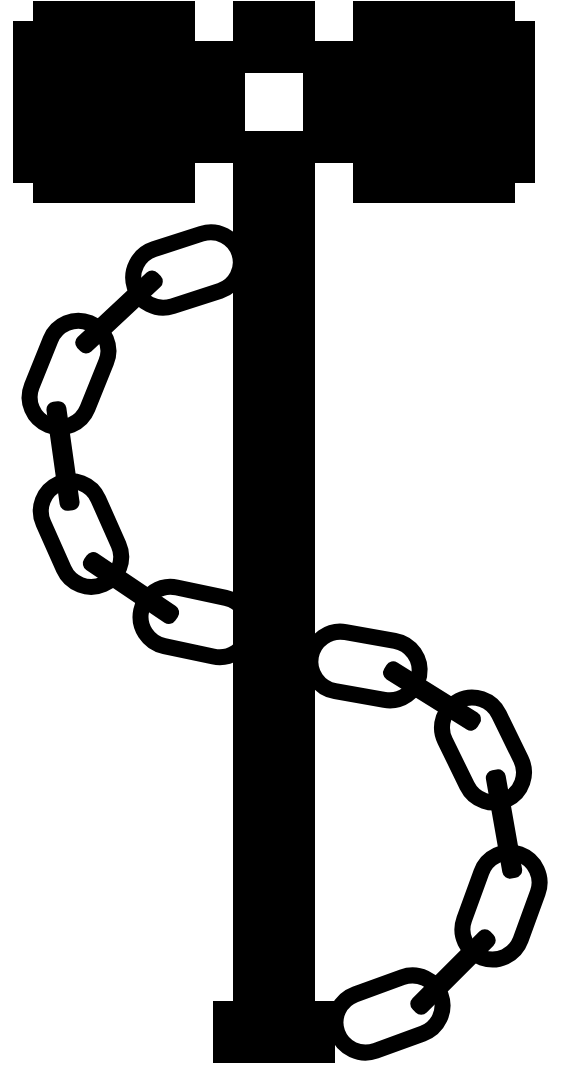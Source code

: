 <mxfile version="12.0.0" type="github" pages="1"><diagram id="gkzGoUw0bsOJUKgKwz_q" name="Page-1"><mxGraphModel dx="1422" dy="794" grid="1" gridSize="10" guides="1" tooltips="1" connect="1" arrows="1" fold="1" page="1" pageScale="1" pageWidth="827" pageHeight="1169" math="0" shadow="0"><root><mxCell id="0"/><mxCell id="1" parent="0"/><mxCell id="Nxwde-YuAzNqMTdSjijO-25" value="" style="edgeStyle=orthogonalEdgeStyle;curved=1;rounded=0;jumpSize=7;orthogonalLoop=1;jettySize=auto;html=1;startSize=6;strokeColor=#FF3333;strokeWidth=8;" parent="1" source="Nxwde-YuAzNqMTdSjijO-2" edge="1"><mxGeometry relative="1" as="geometry"><mxPoint x="180" y="310" as="targetPoint"/></mxGeometry></mxCell><mxCell id="Nxwde-YuAzNqMTdSjijO-2" value="" style="rounded=0;whiteSpace=wrap;html=1;fillColor=#000000;strokeColor=#000000;" parent="1" vertex="1"><mxGeometry x="260" y="280" width="80" height="60" as="geometry"/></mxCell><mxCell id="Nxwde-YuAzNqMTdSjijO-3" value="" style="rounded=0;whiteSpace=wrap;html=1;fillColor=#000000;strokeColor=#000000;" parent="1" vertex="1"><mxGeometry x="180" y="260" width="80" height="100" as="geometry"/></mxCell><mxCell id="Nxwde-YuAzNqMTdSjijO-4" value="" style="rounded=0;whiteSpace=wrap;html=1;fillColor=#000000;strokeColor=#000000;" parent="1" vertex="1"><mxGeometry x="340" y="260" width="80" height="100" as="geometry"/></mxCell><mxCell id="Nxwde-YuAzNqMTdSjijO-6" value="" style="rounded=0;whiteSpace=wrap;html=1;fillColor=#000000;strokeColor=#000000;" parent="1" vertex="1"><mxGeometry x="280" y="260" width="40" height="500" as="geometry"/></mxCell><mxCell id="Nxwde-YuAzNqMTdSjijO-7" value="" style="rounded=0;whiteSpace=wrap;html=1;fillColor=#000000;strokeColor=#000000;" parent="1" vertex="1"><mxGeometry x="170" y="270" width="10" height="80" as="geometry"/></mxCell><mxCell id="Nxwde-YuAzNqMTdSjijO-8" value="" style="rounded=0;whiteSpace=wrap;html=1;fillColor=#000000;strokeColor=#000000;" parent="1" vertex="1"><mxGeometry x="420" y="270" width="10" height="80" as="geometry"/></mxCell><mxCell id="Nxwde-YuAzNqMTdSjijO-9" value="" style="rounded=0;whiteSpace=wrap;html=1;fillColor=#000000;strokeColor=#000000;" parent="1" vertex="1"><mxGeometry x="270" y="760" width="60" height="30" as="geometry"/></mxCell><mxCell id="Nxwde-YuAzNqMTdSjijO-22" value="" style="whiteSpace=wrap;html=1;aspect=fixed;" parent="1" vertex="1"><mxGeometry x="285" y="295" width="30" height="30" as="geometry"/></mxCell><mxCell id="DWUu10CA_8SpJPjwynKe-14" value="" style="group" vertex="1" connectable="0" parent="1"><mxGeometry x="318" y="577" width="124.5" height="204" as="geometry"/></mxCell><mxCell id="Nxwde-YuAzNqMTdSjijO-18" value="" style="rounded=1;whiteSpace=wrap;html=1;strokeColor=#000000;strokeWidth=8;fillColor=none;arcSize=50;rotation=-20;" parent="DWUu10CA_8SpJPjwynKe-14" vertex="1"><mxGeometry x="12" y="174" width="55" height="30" as="geometry"/></mxCell><mxCell id="Nxwde-YuAzNqMTdSjijO-37" value="" style="rounded=1;whiteSpace=wrap;html=1;strokeColor=none;strokeWidth=8;fillColor=#000000;arcSize=39;rotation=-45;" parent="DWUu10CA_8SpJPjwynKe-14" vertex="1"><mxGeometry x="44" y="163" width="55" height="10" as="geometry"/></mxCell><mxCell id="DWUu10CA_8SpJPjwynKe-4" value="" style="rounded=1;whiteSpace=wrap;html=1;strokeColor=#000000;strokeWidth=8;fillColor=none;arcSize=50;rotation=10;" vertex="1" parent="DWUu10CA_8SpJPjwynKe-14"><mxGeometry width="55" height="30" as="geometry"/></mxCell><mxCell id="DWUu10CA_8SpJPjwynKe-8" value="" style="rounded=1;whiteSpace=wrap;html=1;strokeColor=#000000;strokeWidth=8;fillColor=none;arcSize=50;rotation=-70;" vertex="1" parent="DWUu10CA_8SpJPjwynKe-14"><mxGeometry x="68" y="120" width="55" height="30" as="geometry"/></mxCell><mxCell id="DWUu10CA_8SpJPjwynKe-10" value="" style="rounded=1;whiteSpace=wrap;html=1;strokeColor=#000000;strokeWidth=8;fillColor=none;arcSize=50;rotation=-116;" vertex="1" parent="DWUu10CA_8SpJPjwynKe-14"><mxGeometry x="59" y="42" width="55" height="30" as="geometry"/></mxCell><mxCell id="DWUu10CA_8SpJPjwynKe-11" value="" style="rounded=1;whiteSpace=wrap;html=1;strokeColor=none;strokeWidth=8;fillColor=#000000;arcSize=39;rotation=-100;" vertex="1" parent="DWUu10CA_8SpJPjwynKe-14"><mxGeometry x="69.5" y="89" width="55" height="10" as="geometry"/></mxCell><mxCell id="DWUu10CA_8SpJPjwynKe-13" value="" style="rounded=1;whiteSpace=wrap;html=1;strokeColor=none;strokeWidth=8;fillColor=#000000;arcSize=39;rotation=-148;" vertex="1" parent="DWUu10CA_8SpJPjwynKe-14"><mxGeometry x="33.5" y="25" width="55" height="10" as="geometry"/></mxCell><mxCell id="DWUu10CA_8SpJPjwynKe-15" value="" style="group;rotation=-178;" vertex="1" connectable="0" parent="1"><mxGeometry x="167" y="379" width="124.5" height="204" as="geometry"/></mxCell><mxCell id="DWUu10CA_8SpJPjwynKe-16" value="" style="rounded=1;whiteSpace=wrap;html=1;strokeColor=#000000;strokeWidth=8;fillColor=none;arcSize=50;rotation=-198;" vertex="1" parent="DWUu10CA_8SpJPjwynKe-15"><mxGeometry x="62" width="55" height="30" as="geometry"/></mxCell><mxCell id="DWUu10CA_8SpJPjwynKe-17" value="" style="rounded=1;whiteSpace=wrap;html=1;strokeColor=none;strokeWidth=8;fillColor=#000000;arcSize=39;rotation=-223;" vertex="1" parent="DWUu10CA_8SpJPjwynKe-15"><mxGeometry x="28" y="31" width="55" height="10" as="geometry"/></mxCell><mxCell id="DWUu10CA_8SpJPjwynKe-18" value="" style="rounded=1;whiteSpace=wrap;html=1;strokeColor=#000000;strokeWidth=8;fillColor=none;arcSize=50;rotation=-168;" vertex="1" parent="DWUu10CA_8SpJPjwynKe-15"><mxGeometry x="66" y="176" width="55" height="30" as="geometry"/></mxCell><mxCell id="DWUu10CA_8SpJPjwynKe-19" value="" style="rounded=1;whiteSpace=wrap;html=1;strokeColor=#000000;strokeWidth=8;fillColor=none;arcSize=50;rotation=-248;" vertex="1" parent="DWUu10CA_8SpJPjwynKe-15"><mxGeometry x="3" y="52" width="55" height="30" as="geometry"/></mxCell><mxCell id="DWUu10CA_8SpJPjwynKe-20" value="" style="rounded=1;whiteSpace=wrap;html=1;strokeColor=#000000;strokeWidth=8;fillColor=none;arcSize=50;rotation=-294;" vertex="1" parent="DWUu10CA_8SpJPjwynKe-15"><mxGeometry x="9" y="132" width="55" height="30" as="geometry"/></mxCell><mxCell id="DWUu10CA_8SpJPjwynKe-21" value="" style="rounded=1;whiteSpace=wrap;html=1;strokeColor=none;strokeWidth=8;fillColor=#000000;arcSize=39;rotation=-278;" vertex="1" parent="DWUu10CA_8SpJPjwynKe-15"><mxGeometry y="103" width="55" height="10" as="geometry"/></mxCell><mxCell id="DWUu10CA_8SpJPjwynKe-22" value="" style="rounded=1;whiteSpace=wrap;html=1;strokeColor=none;strokeWidth=8;fillColor=#000000;arcSize=39;rotation=-326;" vertex="1" parent="DWUu10CA_8SpJPjwynKe-15"><mxGeometry x="34" y="169" width="55" height="10" as="geometry"/></mxCell></root></mxGraphModel></diagram></mxfile>